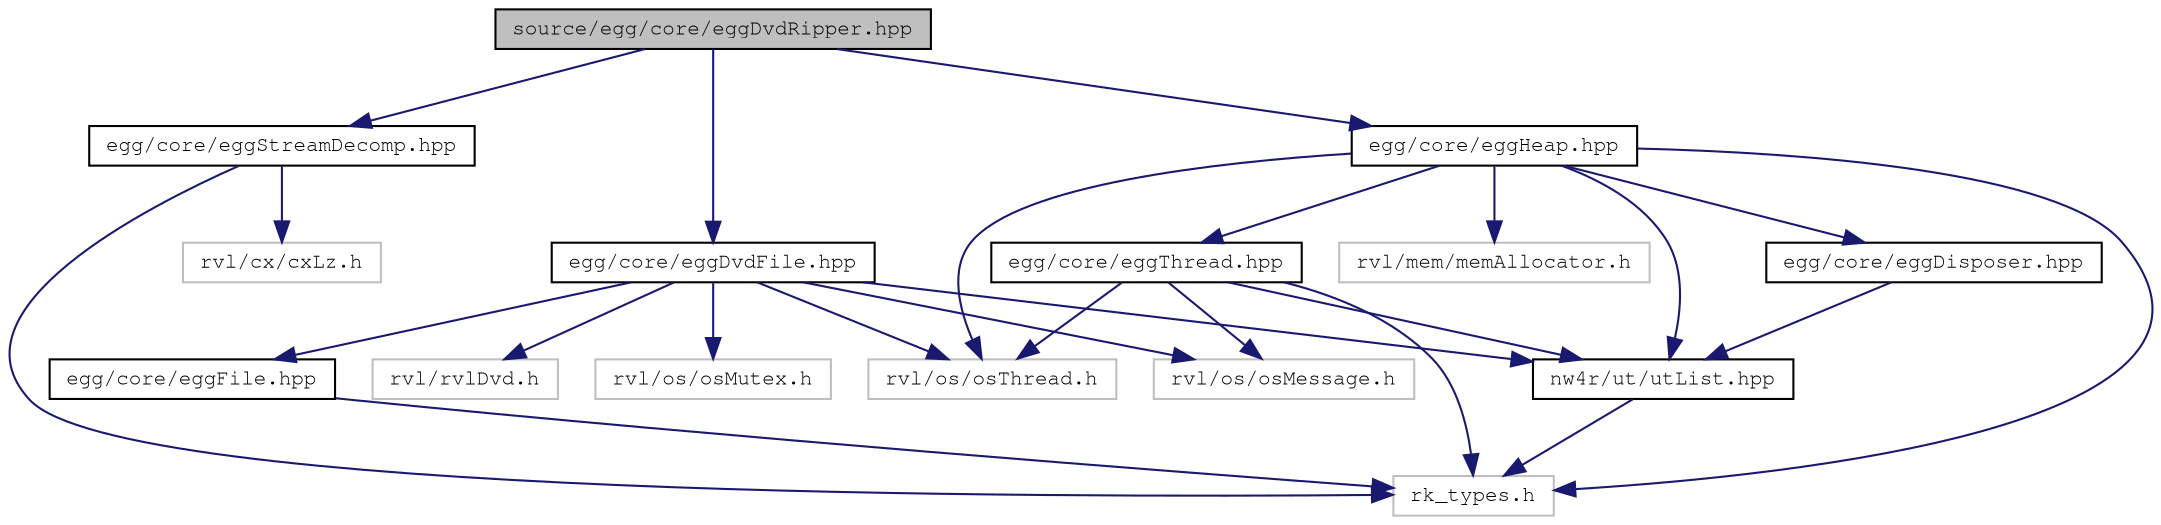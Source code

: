 digraph "source/egg/core/eggDvdRipper.hpp"
{
 // LATEX_PDF_SIZE
  edge [fontname="FreeMono",fontsize="10",labelfontname="FreeMono",labelfontsize="10"];
  node [fontname="FreeMono",fontsize="10",shape=record];
  Node1 [label="source/egg/core/eggDvdRipper.hpp",height=0.2,width=0.4,color="black", fillcolor="grey75", style="filled", fontcolor="black",tooltip="Headers for the EGG DVD ripper."];
  Node1 -> Node2 [color="midnightblue",fontsize="10",style="solid",fontname="FreeMono"];
  Node2 [label="egg/core/eggDvdFile.hpp",height=0.2,width=0.4,color="black", fillcolor="white", style="filled",URL="$egg_dvd_file_8hpp.html",tooltip="Implementation of File for files on the DVD (read-only)."];
  Node2 -> Node3 [color="midnightblue",fontsize="10",style="solid",fontname="FreeMono"];
  Node3 [label="egg/core/eggFile.hpp",height=0.2,width=0.4,color="black", fillcolor="white", style="filled",URL="$egg_file_8hpp.html",tooltip="Base file class."];
  Node3 -> Node4 [color="midnightblue",fontsize="10",style="solid",fontname="FreeMono"];
  Node4 [label="rk_types.h",height=0.2,width=0.4,color="grey75", fillcolor="white", style="filled",tooltip=" "];
  Node2 -> Node5 [color="midnightblue",fontsize="10",style="solid",fontname="FreeMono"];
  Node5 [label="nw4r/ut/utList.hpp",height=0.2,width=0.4,color="black", fillcolor="white", style="filled",URL="$ut_list_8hpp_source.html",tooltip=" "];
  Node5 -> Node4 [color="midnightblue",fontsize="10",style="solid",fontname="FreeMono"];
  Node2 -> Node6 [color="midnightblue",fontsize="10",style="solid",fontname="FreeMono"];
  Node6 [label="rvl/os/osMessage.h",height=0.2,width=0.4,color="grey75", fillcolor="white", style="filled",tooltip=" "];
  Node2 -> Node7 [color="midnightblue",fontsize="10",style="solid",fontname="FreeMono"];
  Node7 [label="rvl/os/osMutex.h",height=0.2,width=0.4,color="grey75", fillcolor="white", style="filled",tooltip=" "];
  Node2 -> Node8 [color="midnightblue",fontsize="10",style="solid",fontname="FreeMono"];
  Node8 [label="rvl/os/osThread.h",height=0.2,width=0.4,color="grey75", fillcolor="white", style="filled",tooltip=" "];
  Node2 -> Node9 [color="midnightblue",fontsize="10",style="solid",fontname="FreeMono"];
  Node9 [label="rvl/rvlDvd.h",height=0.2,width=0.4,color="grey75", fillcolor="white", style="filled",tooltip=" "];
  Node1 -> Node10 [color="midnightblue",fontsize="10",style="solid",fontname="FreeMono"];
  Node10 [label="egg/core/eggHeap.hpp",height=0.2,width=0.4,color="black", fillcolor="white", style="filled",URL="$egg_heap_8hpp.html",tooltip="Base Heap class."];
  Node10 -> Node11 [color="midnightblue",fontsize="10",style="solid",fontname="FreeMono"];
  Node11 [label="egg/core/eggDisposer.hpp",height=0.2,width=0.4,color="black", fillcolor="white", style="filled",URL="$egg_disposer_8hpp.html",tooltip="Base class for garbage-collected objects."];
  Node11 -> Node5 [color="midnightblue",fontsize="10",style="solid",fontname="FreeMono"];
  Node10 -> Node5 [color="midnightblue",fontsize="10",style="solid",fontname="FreeMono"];
  Node10 -> Node4 [color="midnightblue",fontsize="10",style="solid",fontname="FreeMono"];
  Node10 -> Node8 [color="midnightblue",fontsize="10",style="solid",fontname="FreeMono"];
  Node10 -> Node12 [color="midnightblue",fontsize="10",style="solid",fontname="FreeMono"];
  Node12 [label="egg/core/eggThread.hpp",height=0.2,width=0.4,color="black", fillcolor="white", style="filled",URL="$egg_thread_8hpp.html",tooltip="Thread class for extending."];
  Node12 -> Node5 [color="midnightblue",fontsize="10",style="solid",fontname="FreeMono"];
  Node12 -> Node4 [color="midnightblue",fontsize="10",style="solid",fontname="FreeMono"];
  Node12 -> Node6 [color="midnightblue",fontsize="10",style="solid",fontname="FreeMono"];
  Node12 -> Node8 [color="midnightblue",fontsize="10",style="solid",fontname="FreeMono"];
  Node10 -> Node13 [color="midnightblue",fontsize="10",style="solid",fontname="FreeMono"];
  Node13 [label="rvl/mem/memAllocator.h",height=0.2,width=0.4,color="grey75", fillcolor="white", style="filled",tooltip=" "];
  Node1 -> Node14 [color="midnightblue",fontsize="10",style="solid",fontname="FreeMono"];
  Node14 [label="egg/core/eggStreamDecomp.hpp",height=0.2,width=0.4,color="black", fillcolor="white", style="filled",URL="$egg_stream_decomp_8hpp.html",tooltip="Wrappers for the CX streaming decompressors."];
  Node14 -> Node4 [color="midnightblue",fontsize="10",style="solid",fontname="FreeMono"];
  Node14 -> Node15 [color="midnightblue",fontsize="10",style="solid",fontname="FreeMono"];
  Node15 [label="rvl/cx/cxLz.h",height=0.2,width=0.4,color="grey75", fillcolor="white", style="filled",tooltip=" "];
}
